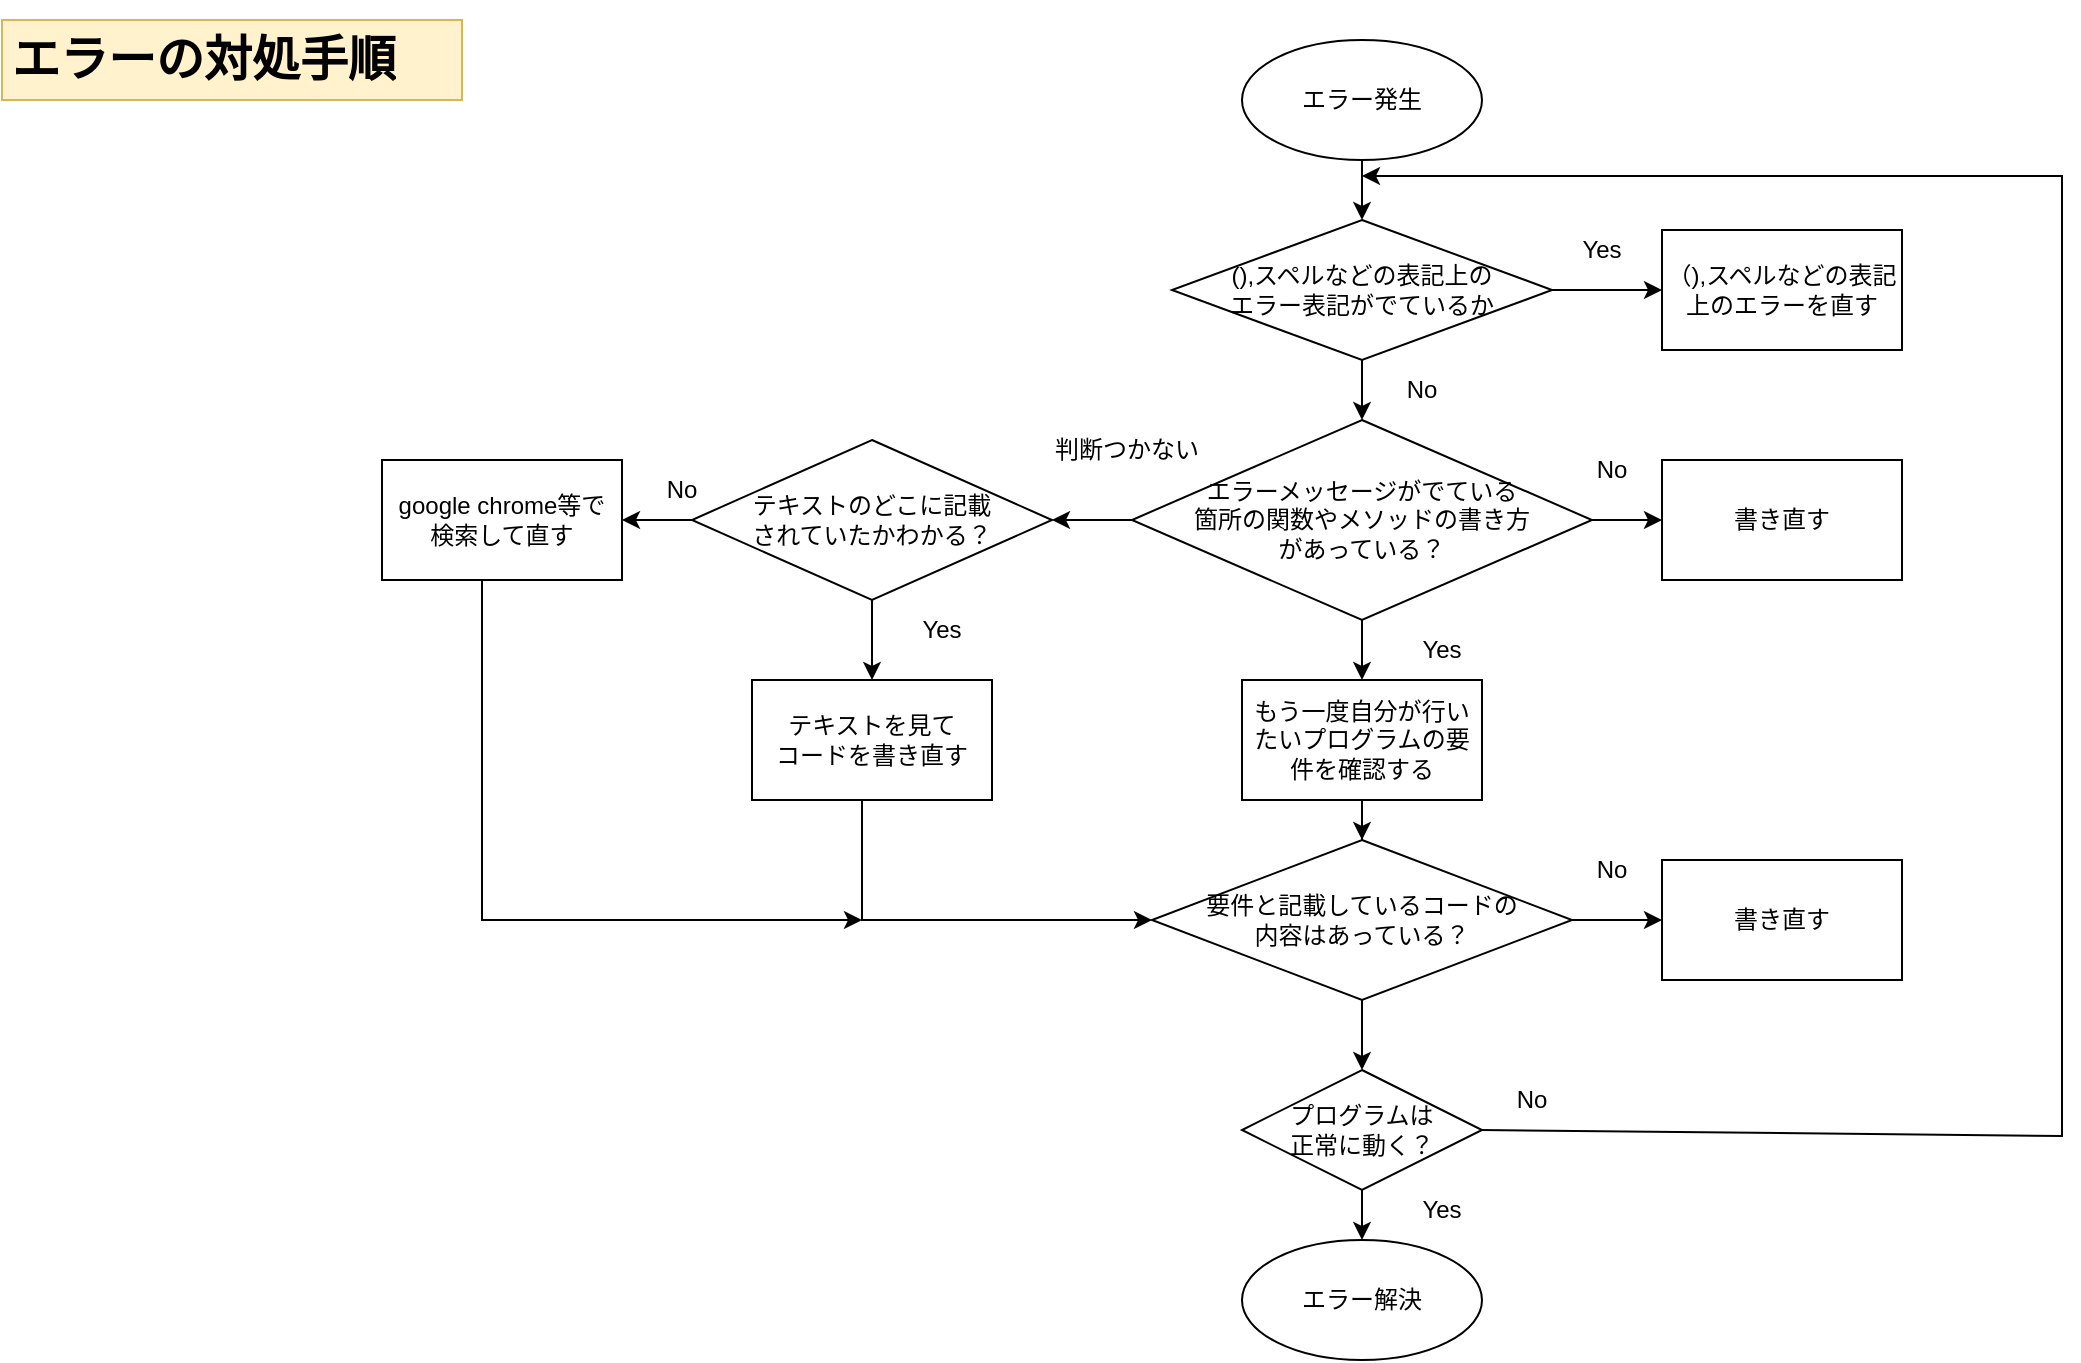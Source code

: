 <mxfile version="21.2.9" type="github">
  <diagram name="ページ1" id="Qcs7wPE8i4CHRJVxyf0n">
    <mxGraphModel dx="2021" dy="1865" grid="1" gridSize="10" guides="1" tooltips="1" connect="1" arrows="1" fold="1" page="1" pageScale="1" pageWidth="827" pageHeight="1169" math="0" shadow="0">
      <root>
        <mxCell id="0" />
        <mxCell id="1" parent="0" />
        <mxCell id="h-fEKfkgWEvhR5aDh7A2-3" value="" style="edgeStyle=orthogonalEdgeStyle;rounded=0;orthogonalLoop=1;jettySize=auto;html=1;" edge="1" parent="1" source="h-fEKfkgWEvhR5aDh7A2-1" target="h-fEKfkgWEvhR5aDh7A2-2">
          <mxGeometry relative="1" as="geometry" />
        </mxCell>
        <mxCell id="h-fEKfkgWEvhR5aDh7A2-1" value="エラー発生" style="ellipse;whiteSpace=wrap;html=1;" vertex="1" parent="1">
          <mxGeometry x="310" y="10" width="120" height="60" as="geometry" />
        </mxCell>
        <mxCell id="h-fEKfkgWEvhR5aDh7A2-5" value="" style="edgeStyle=orthogonalEdgeStyle;rounded=0;orthogonalLoop=1;jettySize=auto;html=1;" edge="1" parent="1" source="h-fEKfkgWEvhR5aDh7A2-2" target="h-fEKfkgWEvhR5aDh7A2-4">
          <mxGeometry relative="1" as="geometry" />
        </mxCell>
        <mxCell id="h-fEKfkgWEvhR5aDh7A2-10" value="" style="edgeStyle=orthogonalEdgeStyle;rounded=0;orthogonalLoop=1;jettySize=auto;html=1;" edge="1" parent="1" source="h-fEKfkgWEvhR5aDh7A2-2" target="h-fEKfkgWEvhR5aDh7A2-9">
          <mxGeometry relative="1" as="geometry" />
        </mxCell>
        <mxCell id="h-fEKfkgWEvhR5aDh7A2-2" value="(),スペルなどの表記上の&lt;br&gt;エラー表記がでているか" style="rhombus;whiteSpace=wrap;html=1;" vertex="1" parent="1">
          <mxGeometry x="275" y="100" width="190" height="70" as="geometry" />
        </mxCell>
        <mxCell id="h-fEKfkgWEvhR5aDh7A2-4" value="（),スペルなどの表記上のエラーを直す" style="whiteSpace=wrap;html=1;" vertex="1" parent="1">
          <mxGeometry x="520" y="105" width="120" height="60" as="geometry" />
        </mxCell>
        <mxCell id="h-fEKfkgWEvhR5aDh7A2-6" value="No" style="text;html=1;strokeColor=none;fillColor=none;align=center;verticalAlign=middle;whiteSpace=wrap;rounded=0;" vertex="1" parent="1">
          <mxGeometry x="370" y="170" width="60" height="30" as="geometry" />
        </mxCell>
        <mxCell id="h-fEKfkgWEvhR5aDh7A2-7" value="&lt;h1&gt;エラーの対処手順&lt;/h1&gt;" style="text;html=1;strokeColor=#d6b656;fillColor=#fff2cc;spacing=5;spacingTop=-20;whiteSpace=wrap;overflow=hidden;rounded=0;" vertex="1" parent="1">
          <mxGeometry x="-310" width="230" height="40" as="geometry" />
        </mxCell>
        <mxCell id="h-fEKfkgWEvhR5aDh7A2-8" value="Yes" style="text;html=1;strokeColor=none;fillColor=none;align=center;verticalAlign=middle;whiteSpace=wrap;rounded=0;" vertex="1" parent="1">
          <mxGeometry x="460" y="100" width="60" height="30" as="geometry" />
        </mxCell>
        <mxCell id="h-fEKfkgWEvhR5aDh7A2-12" value="" style="edgeStyle=orthogonalEdgeStyle;rounded=0;orthogonalLoop=1;jettySize=auto;html=1;" edge="1" parent="1" source="h-fEKfkgWEvhR5aDh7A2-9" target="h-fEKfkgWEvhR5aDh7A2-11">
          <mxGeometry relative="1" as="geometry" />
        </mxCell>
        <mxCell id="h-fEKfkgWEvhR5aDh7A2-16" value="" style="edgeStyle=orthogonalEdgeStyle;rounded=0;orthogonalLoop=1;jettySize=auto;html=1;" edge="1" parent="1" source="h-fEKfkgWEvhR5aDh7A2-9" target="h-fEKfkgWEvhR5aDh7A2-15">
          <mxGeometry relative="1" as="geometry" />
        </mxCell>
        <mxCell id="h-fEKfkgWEvhR5aDh7A2-22" value="" style="edgeStyle=orthogonalEdgeStyle;rounded=0;orthogonalLoop=1;jettySize=auto;html=1;" edge="1" parent="1" source="h-fEKfkgWEvhR5aDh7A2-9" target="h-fEKfkgWEvhR5aDh7A2-21">
          <mxGeometry relative="1" as="geometry" />
        </mxCell>
        <mxCell id="h-fEKfkgWEvhR5aDh7A2-9" value="エラーメッセージがでている&lt;br&gt;箇所の関数やメソッドの書き方&lt;br&gt;があっている？" style="rhombus;whiteSpace=wrap;html=1;" vertex="1" parent="1">
          <mxGeometry x="255" y="200" width="230" height="100" as="geometry" />
        </mxCell>
        <mxCell id="h-fEKfkgWEvhR5aDh7A2-11" value="書き直す" style="whiteSpace=wrap;html=1;" vertex="1" parent="1">
          <mxGeometry x="520" y="220" width="120" height="60" as="geometry" />
        </mxCell>
        <mxCell id="h-fEKfkgWEvhR5aDh7A2-13" value="No" style="text;html=1;strokeColor=none;fillColor=none;align=center;verticalAlign=middle;whiteSpace=wrap;rounded=0;" vertex="1" parent="1">
          <mxGeometry x="465" y="210" width="60" height="30" as="geometry" />
        </mxCell>
        <mxCell id="h-fEKfkgWEvhR5aDh7A2-14" value="Yes" style="text;html=1;strokeColor=none;fillColor=none;align=center;verticalAlign=middle;whiteSpace=wrap;rounded=0;" vertex="1" parent="1">
          <mxGeometry x="380" y="300" width="60" height="30" as="geometry" />
        </mxCell>
        <mxCell id="h-fEKfkgWEvhR5aDh7A2-18" value="" style="edgeStyle=orthogonalEdgeStyle;rounded=0;orthogonalLoop=1;jettySize=auto;html=1;" edge="1" parent="1" source="h-fEKfkgWEvhR5aDh7A2-15" target="h-fEKfkgWEvhR5aDh7A2-17">
          <mxGeometry relative="1" as="geometry" />
        </mxCell>
        <mxCell id="h-fEKfkgWEvhR5aDh7A2-15" value="もう一度自分が行いたいプログラムの要件を確認する" style="whiteSpace=wrap;html=1;" vertex="1" parent="1">
          <mxGeometry x="310" y="330" width="120" height="60" as="geometry" />
        </mxCell>
        <mxCell id="h-fEKfkgWEvhR5aDh7A2-20" value="" style="edgeStyle=orthogonalEdgeStyle;rounded=0;orthogonalLoop=1;jettySize=auto;html=1;" edge="1" parent="1" source="h-fEKfkgWEvhR5aDh7A2-17" target="h-fEKfkgWEvhR5aDh7A2-19">
          <mxGeometry relative="1" as="geometry" />
        </mxCell>
        <mxCell id="h-fEKfkgWEvhR5aDh7A2-33" value="" style="edgeStyle=orthogonalEdgeStyle;rounded=0;orthogonalLoop=1;jettySize=auto;html=1;" edge="1" parent="1" source="h-fEKfkgWEvhR5aDh7A2-17" target="h-fEKfkgWEvhR5aDh7A2-32">
          <mxGeometry relative="1" as="geometry" />
        </mxCell>
        <mxCell id="h-fEKfkgWEvhR5aDh7A2-17" value="要件と記載しているコードの&lt;br&gt;内容はあっている？" style="rhombus;whiteSpace=wrap;html=1;" vertex="1" parent="1">
          <mxGeometry x="265" y="410" width="210" height="80" as="geometry" />
        </mxCell>
        <mxCell id="h-fEKfkgWEvhR5aDh7A2-19" value="書き直す" style="whiteSpace=wrap;html=1;" vertex="1" parent="1">
          <mxGeometry x="520" y="420" width="120" height="60" as="geometry" />
        </mxCell>
        <mxCell id="h-fEKfkgWEvhR5aDh7A2-31" value="" style="edgeStyle=orthogonalEdgeStyle;rounded=0;orthogonalLoop=1;jettySize=auto;html=1;" edge="1" parent="1" source="h-fEKfkgWEvhR5aDh7A2-21" target="h-fEKfkgWEvhR5aDh7A2-30">
          <mxGeometry relative="1" as="geometry" />
        </mxCell>
        <mxCell id="h-fEKfkgWEvhR5aDh7A2-42" value="" style="edgeStyle=orthogonalEdgeStyle;rounded=0;orthogonalLoop=1;jettySize=auto;html=1;" edge="1" parent="1" source="h-fEKfkgWEvhR5aDh7A2-21" target="h-fEKfkgWEvhR5aDh7A2-41">
          <mxGeometry relative="1" as="geometry" />
        </mxCell>
        <mxCell id="h-fEKfkgWEvhR5aDh7A2-21" value="テキストのどこに記載&lt;br&gt;されていたかわかる？" style="whiteSpace=wrap;html=1;shape=rhombus;perimeter=rhombusPerimeter;" vertex="1" parent="1">
          <mxGeometry x="35" y="210" width="180" height="80" as="geometry" />
        </mxCell>
        <mxCell id="h-fEKfkgWEvhR5aDh7A2-28" value="判断つかない" style="text;html=1;strokeColor=none;fillColor=none;align=center;verticalAlign=middle;whiteSpace=wrap;rounded=0;" vertex="1" parent="1">
          <mxGeometry x="210" y="200" width="85" height="30" as="geometry" />
        </mxCell>
        <mxCell id="h-fEKfkgWEvhR5aDh7A2-30" value="google chrome等で&lt;br&gt;検索して直す" style="rounded=0;whiteSpace=wrap;html=1;" vertex="1" parent="1">
          <mxGeometry x="-120" y="220" width="120" height="60" as="geometry" />
        </mxCell>
        <mxCell id="h-fEKfkgWEvhR5aDh7A2-35" value="" style="edgeStyle=orthogonalEdgeStyle;rounded=0;orthogonalLoop=1;jettySize=auto;html=1;" edge="1" parent="1" source="h-fEKfkgWEvhR5aDh7A2-32">
          <mxGeometry relative="1" as="geometry">
            <mxPoint x="370" y="610" as="targetPoint" />
          </mxGeometry>
        </mxCell>
        <mxCell id="h-fEKfkgWEvhR5aDh7A2-32" value="プログラムは&lt;br&gt;正常に動く？" style="whiteSpace=wrap;html=1;shape=rhombus;perimeter=rhombusPerimeter;" vertex="1" parent="1">
          <mxGeometry x="310" y="525" width="120" height="60" as="geometry" />
        </mxCell>
        <mxCell id="h-fEKfkgWEvhR5aDh7A2-36" value="エラー解決" style="ellipse;whiteSpace=wrap;html=1;" vertex="1" parent="1">
          <mxGeometry x="310" y="610" width="120" height="60" as="geometry" />
        </mxCell>
        <mxCell id="h-fEKfkgWEvhR5aDh7A2-37" value="" style="endArrow=classic;html=1;rounded=0;" edge="1" parent="1">
          <mxGeometry width="50" height="50" relative="1" as="geometry">
            <mxPoint x="429" y="555" as="sourcePoint" />
            <mxPoint x="370" y="78" as="targetPoint" />
            <Array as="points">
              <mxPoint x="720" y="558" />
              <mxPoint x="720" y="78" />
            </Array>
          </mxGeometry>
        </mxCell>
        <mxCell id="h-fEKfkgWEvhR5aDh7A2-38" value="No" style="text;html=1;strokeColor=none;fillColor=none;align=center;verticalAlign=middle;whiteSpace=wrap;rounded=0;" vertex="1" parent="1">
          <mxGeometry x="425" y="525" width="60" height="30" as="geometry" />
        </mxCell>
        <mxCell id="h-fEKfkgWEvhR5aDh7A2-39" value="Yes" style="text;html=1;strokeColor=none;fillColor=none;align=center;verticalAlign=middle;whiteSpace=wrap;rounded=0;" vertex="1" parent="1">
          <mxGeometry x="380" y="580" width="60" height="30" as="geometry" />
        </mxCell>
        <mxCell id="h-fEKfkgWEvhR5aDh7A2-40" value="No" style="text;html=1;strokeColor=none;fillColor=none;align=center;verticalAlign=middle;whiteSpace=wrap;rounded=0;" vertex="1" parent="1">
          <mxGeometry x="465" y="410" width="60" height="30" as="geometry" />
        </mxCell>
        <mxCell id="h-fEKfkgWEvhR5aDh7A2-41" value="テキストを見て&lt;br style=&quot;border-color: var(--border-color);&quot;&gt;コードを書き直す" style="whiteSpace=wrap;html=1;" vertex="1" parent="1">
          <mxGeometry x="65" y="330" width="120" height="60" as="geometry" />
        </mxCell>
        <mxCell id="h-fEKfkgWEvhR5aDh7A2-43" value="Yes" style="text;html=1;strokeColor=none;fillColor=none;align=center;verticalAlign=middle;whiteSpace=wrap;rounded=0;" vertex="1" parent="1">
          <mxGeometry x="130" y="290" width="60" height="30" as="geometry" />
        </mxCell>
        <mxCell id="h-fEKfkgWEvhR5aDh7A2-44" value="No" style="text;html=1;strokeColor=none;fillColor=none;align=center;verticalAlign=middle;whiteSpace=wrap;rounded=0;" vertex="1" parent="1">
          <mxGeometry y="220" width="60" height="30" as="geometry" />
        </mxCell>
        <mxCell id="h-fEKfkgWEvhR5aDh7A2-45" value="" style="endArrow=classic;html=1;rounded=0;entryX=0;entryY=0.5;entryDx=0;entryDy=0;" edge="1" parent="1" target="h-fEKfkgWEvhR5aDh7A2-17">
          <mxGeometry width="50" height="50" relative="1" as="geometry">
            <mxPoint x="120" y="390" as="sourcePoint" />
            <mxPoint x="170" y="340" as="targetPoint" />
            <Array as="points">
              <mxPoint x="120" y="450" />
            </Array>
          </mxGeometry>
        </mxCell>
        <mxCell id="h-fEKfkgWEvhR5aDh7A2-46" value="" style="endArrow=classic;html=1;rounded=0;" edge="1" parent="1">
          <mxGeometry width="50" height="50" relative="1" as="geometry">
            <mxPoint x="-70" y="280" as="sourcePoint" />
            <mxPoint x="120" y="450" as="targetPoint" />
            <Array as="points">
              <mxPoint x="-70" y="450" />
            </Array>
          </mxGeometry>
        </mxCell>
      </root>
    </mxGraphModel>
  </diagram>
</mxfile>
